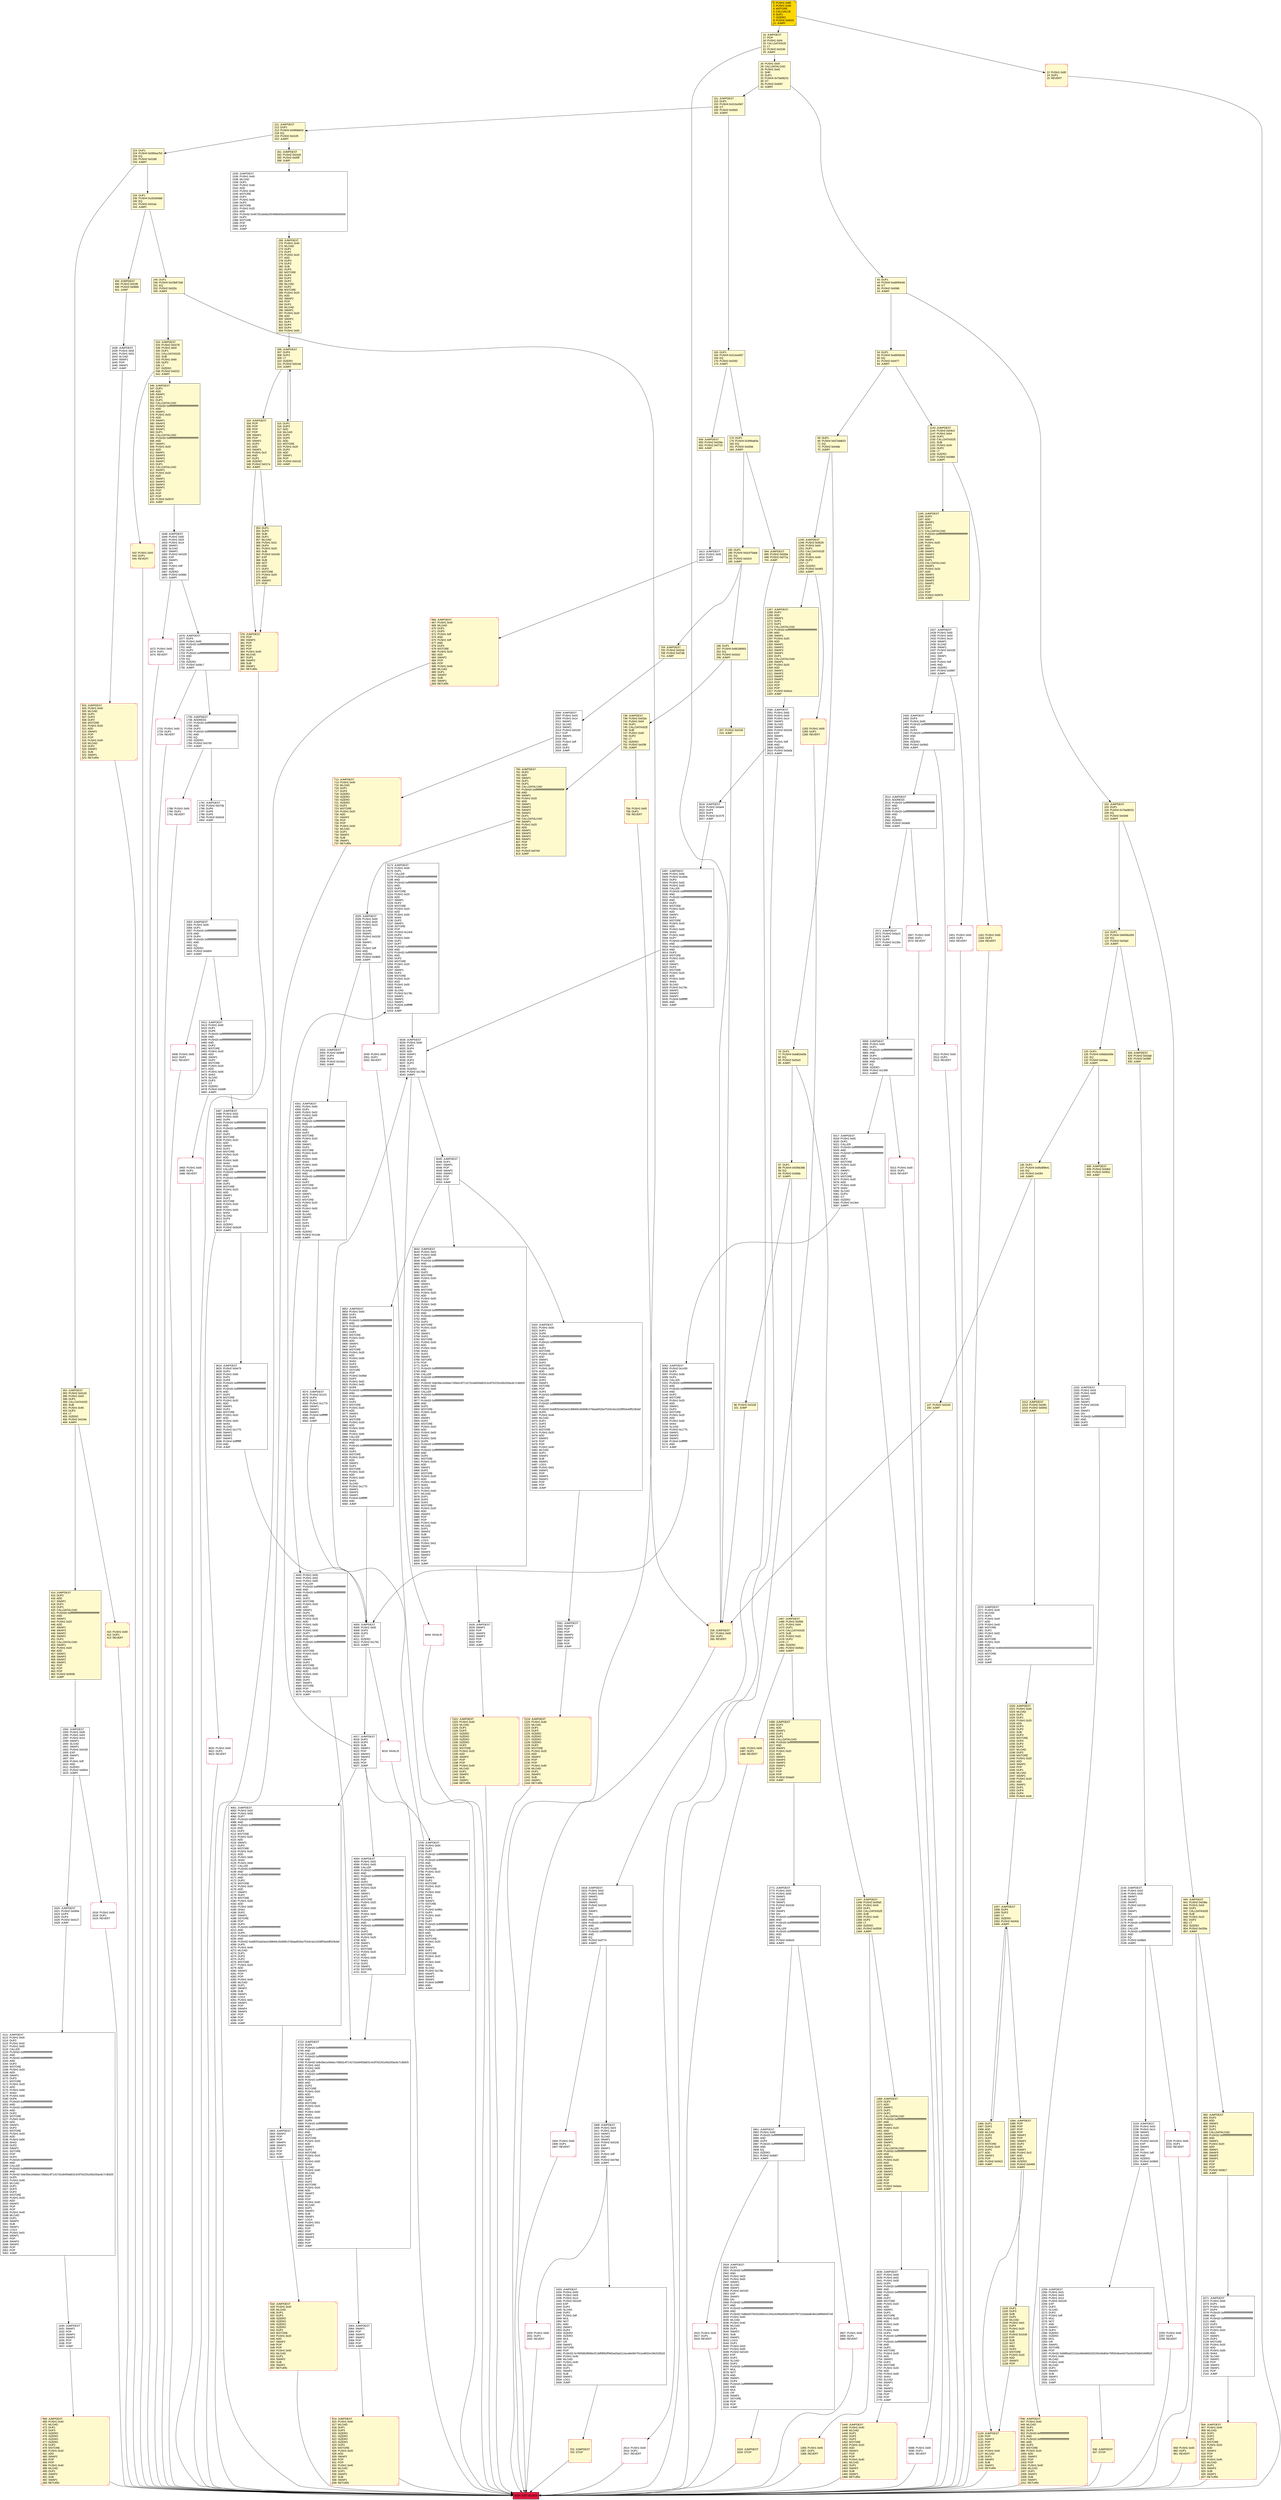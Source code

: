 digraph G {
bgcolor=transparent rankdir=UD;
node [shape=box style=filled color=black fillcolor=white fontname=arial fontcolor=black];
5173 [label="5173: JUMPDEST\l5174: PUSH1 0x00\l5176: DUP1\l5177: CALLER\l5178: PUSH20 0xffffffffffffffffffffffffffffffffffffffff\l5199: AND\l5200: PUSH20 0xffffffffffffffffffffffffffffffffffffffff\l5221: AND\l5222: DUP2\l5223: MSTORE\l5224: PUSH1 0x20\l5226: ADD\l5227: SWAP1\l5228: DUP2\l5229: MSTORE\l5230: PUSH1 0x20\l5232: ADD\l5233: PUSH1 0x00\l5235: SHA3\l5236: DUP2\l5237: SWAP1\l5238: SSTORE\l5239: POP\l5240: PUSH2 0x14c8\l5243: DUP3\l5244: PUSH1 0x00\l5246: DUP1\l5247: DUP7\l5248: PUSH20 0xffffffffffffffffffffffffffffffffffffffff\l5269: AND\l5270: PUSH20 0xffffffffffffffffffffffffffffffffffffffff\l5291: AND\l5292: DUP2\l5293: MSTORE\l5294: PUSH1 0x20\l5296: ADD\l5297: SWAP1\l5298: DUP2\l5299: MSTORE\l5300: PUSH1 0x20\l5302: ADD\l5303: PUSH1 0x00\l5305: SHA3\l5306: SLOAD\l5307: PUSH2 0x178c\l5310: SWAP1\l5311: SWAP2\l5312: SWAP1\l5313: PUSH4 0xffffffff\l5318: AND\l5319: JUMP\l" ];
256 [label="256: JUMPDEST\l257: PUSH1 0x00\l259: DUP1\l260: REVERT\l" fillcolor=lemonchiffon shape=Msquare color=crimson ];
1165 [label="1165: JUMPDEST\l1166: DUP2\l1167: ADD\l1168: SWAP1\l1169: DUP1\l1170: DUP1\l1171: CALLDATALOAD\l1172: PUSH20 0xffffffffffffffffffffffffffffffffffffffff\l1193: AND\l1194: SWAP1\l1195: PUSH1 0x20\l1197: ADD\l1198: SWAP1\l1199: SWAP3\l1200: SWAP2\l1201: SWAP1\l1202: DUP1\l1203: CALLDATALOAD\l1204: SWAP1\l1205: PUSH1 0x20\l1207: ADD\l1208: SWAP1\l1209: SWAP3\l1210: SWAP2\l1211: SWAP1\l1212: POP\l1213: POP\l1214: POP\l1215: PUSH2 0x097b\l1218: JUMP\l" fillcolor=lemonchiffon ];
2143 [label="2143: JUMPDEST\l2144: PUSH1 0x03\l2146: PUSH1 0x00\l2148: SWAP1\l2149: SLOAD\l2150: SWAP1\l2151: PUSH2 0x0100\l2154: EXP\l2155: SWAP1\l2156: DIV\l2157: PUSH20 0xffffffffffffffffffffffffffffffffffffffff\l2178: AND\l2179: PUSH20 0xffffffffffffffffffffffffffffffffffffffff\l2200: AND\l2201: CALLER\l2202: PUSH20 0xffffffffffffffffffffffffffffffffffffffff\l2223: AND\l2224: EQ\l2225: PUSH2 0x08b9\l2228: JUMPI\l" ];
694 [label="694: JUMPDEST\l695: PUSH2 0x02be\l698: PUSH2 0x071a\l701: JUMP\l" fillcolor=lemonchiffon ];
4574 [label="4574: JUMPDEST\l4575: PUSH2 0x11f1\l4578: DUP4\l4579: DUP3\l4580: PUSH2 0x1775\l4583: SWAP1\l4584: SWAP2\l4585: SWAP1\l4586: PUSH4 0xffffffff\l4591: AND\l4592: JUMP\l" ];
207 [label="207: PUSH2 0x0100\l210: JUMP\l" fillcolor=lemonchiffon ];
1908 [label="1908: JUMPDEST\l1909: PUSH1 0x03\l1911: PUSH1 0x14\l1913: SWAP1\l1914: SLOAD\l1915: SWAP1\l1916: PUSH2 0x0100\l1919: EXP\l1920: SWAP1\l1921: DIV\l1922: PUSH1 0xff\l1924: AND\l1925: PUSH2 0x078d\l1928: JUMPI\l" ];
814 [label="814: JUMPDEST\l815: PUSH1 0x40\l817: MLOAD\l818: DUP1\l819: DUP3\l820: ISZERO\l821: ISZERO\l822: ISZERO\l823: ISZERO\l824: DUP2\l825: MSTORE\l826: PUSH1 0x20\l828: ADD\l829: SWAP2\l830: POP\l831: POP\l832: PUSH1 0x40\l834: MLOAD\l835: DUP1\l836: SWAP2\l837: SUB\l838: SWAP1\l839: RETURN\l" fillcolor=lemonchiffon shape=Msquare color=crimson ];
2427 [label="2427: JUMPDEST\l2428: PUSH1 0x00\l2430: PUSH1 0x03\l2432: PUSH1 0x14\l2434: SWAP1\l2435: SLOAD\l2436: SWAP1\l2437: PUSH2 0x0100\l2440: EXP\l2441: SWAP1\l2442: DIV\l2443: PUSH1 0xff\l2445: AND\l2446: ISZERO\l2447: PUSH2 0x0997\l2450: JUMPI\l" ];
2229 [label="2229: PUSH1 0x00\l2231: DUP1\l2232: REVERT\l" shape=Msquare color=crimson ];
1321 [label="1321: JUMPDEST\l1322: PUSH1 0x40\l1324: MLOAD\l1325: DUP1\l1326: DUP3\l1327: ISZERO\l1328: ISZERO\l1329: ISZERO\l1330: ISZERO\l1331: DUP2\l1332: MSTORE\l1333: PUSH1 0x20\l1335: ADD\l1336: SWAP2\l1337: POP\l1338: POP\l1339: PUSH1 0x40\l1341: MLOAD\l1342: DUP1\l1343: SWAP2\l1344: SUB\l1345: SWAP1\l1346: RETURN\l" fillcolor=lemonchiffon shape=Msquare color=crimson ];
1445 [label="1445: JUMPDEST\l1446: PUSH1 0x40\l1448: MLOAD\l1449: DUP1\l1450: DUP3\l1451: DUP2\l1452: MSTORE\l1453: PUSH1 0x20\l1455: ADD\l1456: SWAP2\l1457: POP\l1458: POP\l1459: PUSH1 0x40\l1461: MLOAD\l1462: DUP1\l1463: SWAP2\l1464: SUB\l1465: SWAP1\l1466: RETURN\l" fillcolor=lemonchiffon shape=Msquare color=crimson ];
5320 [label="5320: JUMPDEST\l5321: PUSH1 0x00\l5323: DUP1\l5324: DUP6\l5325: PUSH20 0xffffffffffffffffffffffffffffffffffffffff\l5346: AND\l5347: PUSH20 0xffffffffffffffffffffffffffffffffffffffff\l5368: AND\l5369: DUP2\l5370: MSTORE\l5371: PUSH1 0x20\l5373: ADD\l5374: SWAP1\l5375: DUP2\l5376: MSTORE\l5377: PUSH1 0x20\l5379: ADD\l5380: PUSH1 0x00\l5382: SHA3\l5383: DUP2\l5384: SWAP1\l5385: SSTORE\l5386: POP\l5387: DUP3\l5388: PUSH20 0xffffffffffffffffffffffffffffffffffffffff\l5409: AND\l5410: CALLER\l5411: PUSH20 0xffffffffffffffffffffffffffffffffffffffff\l5432: AND\l5433: PUSH32 0xddf252ad1be2c89b69c2b068fc378daa952ba7f163c4a11628f55a4df523b3ef\l5466: DUP5\l5467: PUSH1 0x40\l5469: MLOAD\l5470: DUP1\l5471: DUP3\l5472: DUP2\l5473: MSTORE\l5474: PUSH1 0x20\l5476: ADD\l5477: SWAP2\l5478: POP\l5479: POP\l5480: PUSH1 0x40\l5482: MLOAD\l5483: DUP1\l5484: SWAP2\l5485: SUB\l5486: SWAP1\l5487: LOG3\l5488: PUSH1 0x01\l5490: SWAP1\l5491: POP\l5492: SWAP3\l5493: SWAP2\l5494: POP\l5495: POP\l5496: JUMP\l" ];
0 [label="0: PUSH1 0x80\l2: PUSH1 0x40\l4: MSTORE\l5: CALLVALUE\l6: DUP1\l7: ISZERO\l8: PUSH2 0x0010\l11: JUMPI\l" fillcolor=lemonchiffon shape=Msquare fillcolor=gold ];
5017 [label="5017: JUMPDEST\l5018: PUSH1 0x00\l5020: DUP1\l5021: CALLER\l5022: PUSH20 0xffffffffffffffffffffffffffffffffffffffff\l5043: AND\l5044: PUSH20 0xffffffffffffffffffffffffffffffffffffffff\l5065: AND\l5066: DUP2\l5067: MSTORE\l5068: PUSH1 0x20\l5070: ADD\l5071: SWAP1\l5072: DUP2\l5073: MSTORE\l5074: PUSH1 0x20\l5076: ADD\l5077: PUSH1 0x00\l5079: SHA3\l5080: SLOAD\l5081: DUP3\l5082: GT\l5083: ISZERO\l5084: PUSH2 0x13e4\l5087: JUMPI\l" ];
1489 [label="1489: JUMPDEST\l1490: DUP2\l1491: ADD\l1492: SWAP1\l1493: DUP1\l1494: DUP1\l1495: CALLDATALOAD\l1496: PUSH20 0xffffffffffffffffffffffffffffffffffffffff\l1517: AND\l1518: SWAP1\l1519: PUSH1 0x20\l1521: ADD\l1522: SWAP1\l1523: SWAP3\l1524: SWAP2\l1525: SWAP1\l1526: POP\l1527: POP\l1528: POP\l1529: PUSH2 0x0ad3\l1532: JUMP\l" fillcolor=lemonchiffon ];
6044 [label="6044: INVALID\l" shape=Msquare color=crimson ];
1161 [label="1161: PUSH1 0x00\l1163: DUP1\l1164: REVERT\l" fillcolor=lemonchiffon shape=Msquare color=crimson ];
1929 [label="1929: PUSH1 0x00\l1931: DUP1\l1932: REVERT\l" shape=Msquare color=crimson ];
1672 [label="1672: PUSH1 0x00\l1674: DUP1\l1675: REVERT\l" shape=Msquare color=crimson ];
702 [label="702: JUMPDEST\l703: STOP\l" fillcolor=lemonchiffon shape=Msquare color=crimson ];
4061 [label="4061: JUMPDEST\l4062: PUSH1 0x02\l4064: PUSH1 0x00\l4066: DUP7\l4067: PUSH20 0xffffffffffffffffffffffffffffffffffffffff\l4088: AND\l4089: PUSH20 0xffffffffffffffffffffffffffffffffffffffff\l4110: AND\l4111: DUP2\l4112: MSTORE\l4113: PUSH1 0x20\l4115: ADD\l4116: SWAP1\l4117: DUP2\l4118: MSTORE\l4119: PUSH1 0x20\l4121: ADD\l4122: PUSH1 0x00\l4124: SHA3\l4125: PUSH1 0x00\l4127: CALLER\l4128: PUSH20 0xffffffffffffffffffffffffffffffffffffffff\l4149: AND\l4150: PUSH20 0xffffffffffffffffffffffffffffffffffffffff\l4171: AND\l4172: DUP2\l4173: MSTORE\l4174: PUSH1 0x20\l4176: ADD\l4177: SWAP1\l4178: DUP2\l4179: MSTORE\l4180: PUSH1 0x20\l4182: ADD\l4183: PUSH1 0x00\l4185: SHA3\l4186: DUP2\l4187: SWAP1\l4188: SSTORE\l4189: POP\l4190: DUP3\l4191: PUSH20 0xffffffffffffffffffffffffffffffffffffffff\l4212: AND\l4213: DUP5\l4214: PUSH20 0xffffffffffffffffffffffffffffffffffffffff\l4235: AND\l4236: PUSH32 0xddf252ad1be2c89b69c2b068fc378daa952ba7f163c4a11628f55a4df523b3ef\l4269: DUP5\l4270: PUSH1 0x40\l4272: MLOAD\l4273: DUP1\l4274: DUP3\l4275: DUP2\l4276: MSTORE\l4277: PUSH1 0x20\l4279: ADD\l4280: SWAP2\l4281: POP\l4282: POP\l4283: PUSH1 0x40\l4285: MLOAD\l4286: DUP1\l4287: SWAP2\l4288: SUB\l4289: SWAP1\l4290: LOG3\l4291: PUSH1 0x01\l4293: SWAP1\l4294: POP\l4295: SWAP4\l4296: SWAP3\l4297: POP\l4298: POP\l4299: POP\l4300: JUMP\l" ];
3487 [label="3487: JUMPDEST\l3488: PUSH1 0x02\l3490: PUSH1 0x00\l3492: DUP6\l3493: PUSH20 0xffffffffffffffffffffffffffffffffffffffff\l3514: AND\l3515: PUSH20 0xffffffffffffffffffffffffffffffffffffffff\l3536: AND\l3537: DUP2\l3538: MSTORE\l3539: PUSH1 0x20\l3541: ADD\l3542: SWAP1\l3543: DUP2\l3544: MSTORE\l3545: PUSH1 0x20\l3547: ADD\l3548: PUSH1 0x00\l3550: SHA3\l3551: PUSH1 0x00\l3553: CALLER\l3554: PUSH20 0xffffffffffffffffffffffffffffffffffffffff\l3575: AND\l3576: PUSH20 0xffffffffffffffffffffffffffffffffffffffff\l3597: AND\l3598: DUP2\l3599: MSTORE\l3600: PUSH1 0x20\l3602: ADD\l3603: SWAP1\l3604: DUP2\l3605: MSTORE\l3606: PUSH1 0x20\l3608: ADD\l3609: PUSH1 0x00\l3611: SHA3\l3612: SLOAD\l3613: DUP3\l3614: GT\l3615: ISZERO\l3616: PUSH2 0x0e28\l3619: JUMPI\l" ];
666 [label="666: JUMPDEST\l667: PUSH1 0x40\l669: MLOAD\l670: DUP1\l671: DUP3\l672: PUSH1 0xff\l674: AND\l675: PUSH1 0xff\l677: AND\l678: DUP2\l679: MSTORE\l680: PUSH1 0x20\l682: ADD\l683: SWAP2\l684: POP\l685: POP\l686: PUSH1 0x40\l688: MLOAD\l689: DUP1\l690: SWAP2\l691: SUB\l692: SWAP1\l693: RETURN\l" fillcolor=lemonchiffon shape=Msquare color=crimson ];
306 [label="306: JUMPDEST\l307: DUP4\l308: DUP2\l309: LT\l310: ISZERO\l311: PUSH2 0x014d\l314: JUMPI\l" fillcolor=lemonchiffon ];
760 [label="760: JUMPDEST\l761: DUP2\l762: ADD\l763: SWAP1\l764: DUP1\l765: DUP1\l766: CALLDATALOAD\l767: PUSH20 0xffffffffffffffffffffffffffffffffffffffff\l788: AND\l789: SWAP1\l790: PUSH1 0x20\l792: ADD\l793: SWAP1\l794: SWAP3\l795: SWAP2\l796: SWAP1\l797: DUP1\l798: CALLDATALOAD\l799: SWAP1\l800: PUSH1 0x20\l802: ADD\l803: SWAP1\l804: SWAP3\l805: SWAP2\l806: SWAP1\l807: POP\l808: POP\l809: POP\l810: PUSH2 0x07e9\l813: JUMP\l" fillcolor=lemonchiffon ];
2451 [label="2451: PUSH1 0x00\l2453: DUP1\l2454: REVERT\l" shape=Msquare color=crimson ];
5013 [label="5013: PUSH1 0x00\l5015: DUP1\l5016: REVERT\l" shape=Msquare color=crimson ];
4593 [label="4593: JUMPDEST\l4594: PUSH1 0x02\l4596: PUSH1 0x00\l4598: CALLER\l4599: PUSH20 0xffffffffffffffffffffffffffffffffffffffff\l4620: AND\l4621: PUSH20 0xffffffffffffffffffffffffffffffffffffffff\l4642: AND\l4643: DUP2\l4644: MSTORE\l4645: PUSH1 0x20\l4647: ADD\l4648: SWAP1\l4649: DUP2\l4650: MSTORE\l4651: PUSH1 0x20\l4653: ADD\l4654: PUSH1 0x00\l4656: SHA3\l4657: PUSH1 0x00\l4659: DUP7\l4660: PUSH20 0xffffffffffffffffffffffffffffffffffffffff\l4681: AND\l4682: PUSH20 0xffffffffffffffffffffffffffffffffffffffff\l4703: AND\l4704: DUP2\l4705: MSTORE\l4706: PUSH1 0x20\l4708: ADD\l4709: SWAP1\l4710: DUP2\l4711: MSTORE\l4712: PUSH1 0x20\l4714: ADD\l4715: PUSH1 0x00\l4717: SHA3\l4718: DUP2\l4719: SWAP1\l4720: SSTORE\l4721: POP\l" ];
840 [label="840: JUMPDEST\l841: PUSH2 0x038a\l844: PUSH1 0x04\l846: DUP1\l847: CALLDATASIZE\l848: SUB\l849: PUSH1 0x20\l851: DUP2\l852: LT\l853: ISZERO\l854: PUSH2 0x035e\l857: JUMPI\l" fillcolor=lemonchiffon ];
906 [label="906: JUMPDEST\l907: PUSH1 0x40\l909: MLOAD\l910: DUP1\l911: DUP3\l912: DUP2\l913: MSTORE\l914: PUSH1 0x20\l916: ADD\l917: SWAP2\l918: POP\l919: POP\l920: PUSH1 0x40\l922: MLOAD\l923: DUP1\l924: SWAP2\l925: SUB\l926: SWAP1\l927: RETURN\l" fillcolor=lemonchiffon shape=Msquare color=crimson ];
3483 [label="3483: PUSH1 0x00\l3485: DUP1\l3486: REVERT\l" shape=Msquare color=crimson ];
410 [label="410: PUSH1 0x00\l412: DUP1\l413: REVERT\l" fillcolor=lemonchiffon shape=Msquare color=crimson ];
125 [label="125: DUP1\l126: PUSH4 0x8da5cb5b\l131: EQ\l132: PUSH2 0x03aa\l135: JUMPI\l" fillcolor=lemonchiffon ];
936 [label="936: JUMPDEST\l937: STOP\l" fillcolor=lemonchiffon shape=Msquare color=crimson ];
6016 [label="6016: INVALID\l" shape=Msquare color=crimson ];
114 [label="114: DUP1\l115: PUSH4 0x8456cb59\l120: EQ\l121: PUSH2 0x03a0\l124: JUMPI\l" fillcolor=lemonchiffon ];
5088 [label="5088: PUSH1 0x00\l5090: DUP1\l5091: REVERT\l" shape=Msquare color=crimson ];
136 [label="136: DUP1\l137: PUSH4 0x95d89b41\l142: EQ\l143: PUSH2 0x03f4\l146: JUMPI\l" fillcolor=lemonchiffon ];
1012 [label="1012: JUMPDEST\l1013: PUSH2 0x03fc\l1016: PUSH2 0x0942\l1019: JUMP\l" fillcolor=lemonchiffon ];
245 [label="245: DUP1\l246: PUSH4 0x23b872dd\l251: EQ\l252: PUSH2 0x020c\l255: JUMPI\l" fillcolor=lemonchiffon ];
632 [label="632: JUMPDEST\l633: PUSH1 0x40\l635: MLOAD\l636: DUP1\l637: DUP3\l638: ISZERO\l639: ISZERO\l640: ISZERO\l641: ISZERO\l642: DUP2\l643: MSTORE\l644: PUSH1 0x20\l646: ADD\l647: SWAP2\l648: POP\l649: POP\l650: PUSH1 0x40\l652: MLOAD\l653: DUP1\l654: SWAP2\l655: SUB\l656: SWAP1\l657: RETURN\l" fillcolor=lemonchiffon shape=Msquare color=crimson ];
502 [label="502: JUMPDEST\l503: PUSH1 0x40\l505: MLOAD\l506: DUP1\l507: DUP3\l508: DUP2\l509: MSTORE\l510: PUSH1 0x20\l512: ADD\l513: SWAP2\l514: POP\l515: POP\l516: PUSH1 0x40\l518: MLOAD\l519: DUP1\l520: SWAP2\l521: SUB\l522: SWAP1\l523: RETURN\l" fillcolor=lemonchiffon shape=Msquare color=crimson ];
2581 [label="2581: JUMPDEST\l2582: SWAP2\l2583: POP\l2584: POP\l2585: SWAP3\l2586: SWAP2\l2587: POP\l2588: POP\l2589: JUMP\l" ];
2025 [label="2025: JUMPDEST\l2026: PUSH1 0x00\l2028: PUSH1 0x03\l2030: PUSH1 0x14\l2032: SWAP1\l2033: SLOAD\l2034: SWAP1\l2035: PUSH2 0x0100\l2038: EXP\l2039: SWAP1\l2040: DIV\l2041: PUSH1 0xff\l2043: AND\l2044: ISZERO\l2045: PUSH2 0x0805\l2048: JUMPI\l" ];
147 [label="147: PUSH2 0x0100\l150: JUMP\l" fillcolor=lemonchiffon ];
862 [label="862: JUMPDEST\l863: DUP2\l864: ADD\l865: SWAP1\l866: DUP1\l867: DUP1\l868: CALLDATALOAD\l869: PUSH20 0xffffffffffffffffffffffffffffffffffffffff\l890: AND\l891: SWAP1\l892: PUSH1 0x20\l894: ADD\l895: SWAP1\l896: SWAP3\l897: SWAP2\l898: SWAP1\l899: POP\l900: POP\l901: POP\l902: PUSH2 0x0817\l905: JUMP\l" fillcolor=lemonchiffon ];
1020 [label="1020: JUMPDEST\l1021: PUSH1 0x40\l1023: MLOAD\l1024: DUP1\l1025: DUP1\l1026: PUSH1 0x20\l1028: ADD\l1029: DUP3\l1030: DUP2\l1031: SUB\l1032: DUP3\l1033: MSTORE\l1034: DUP4\l1035: DUP2\l1036: DUP2\l1037: MLOAD\l1038: DUP2\l1039: MSTORE\l1040: PUSH1 0x20\l1042: ADD\l1043: SWAP2\l1044: POP\l1045: DUP1\l1046: MLOAD\l1047: SWAP1\l1048: PUSH1 0x20\l1050: ADD\l1051: SWAP1\l1052: DUP1\l1053: DUP4\l1054: DUP4\l1055: PUSH1 0x00\l" fillcolor=lemonchiffon ];
1263 [label="1263: PUSH1 0x00\l1265: DUP1\l1266: REVERT\l" fillcolor=lemonchiffon shape=Msquare color=crimson ];
2590 [label="2590: JUMPDEST\l2591: PUSH1 0x00\l2593: PUSH1 0x03\l2595: PUSH1 0x14\l2597: SWAP1\l2598: SLOAD\l2599: SWAP1\l2600: PUSH2 0x0100\l2603: EXP\l2604: SWAP1\l2605: DIV\l2606: PUSH1 0xff\l2608: AND\l2609: ISZERO\l2610: PUSH2 0x0a3a\l2613: JUMPI\l" ];
3353 [label="3353: JUMPDEST\l3354: PUSH1 0x00\l3356: DUP1\l3357: PUSH20 0xffffffffffffffffffffffffffffffffffffffff\l3378: AND\l3379: DUP4\l3380: PUSH20 0xffffffffffffffffffffffffffffffffffffffff\l3401: AND\l3402: EQ\l3403: ISZERO\l3404: PUSH2 0x0d54\l3407: JUMPI\l" ];
756 [label="756: PUSH1 0x00\l758: DUP1\l759: REVERT\l" fillcolor=lemonchiffon shape=Msquare color=crimson ];
2618 [label="2618: JUMPDEST\l2619: PUSH2 0x0a44\l2622: DUP4\l2623: DUP4\l2624: PUSH2 0x1579\l2627: JUMP\l" ];
5092 [label="5092: JUMPDEST\l5093: PUSH2 0x1435\l5096: DUP3\l5097: PUSH1 0x00\l5099: DUP1\l5100: CALLER\l5101: PUSH20 0xffffffffffffffffffffffffffffffffffffffff\l5122: AND\l5123: PUSH20 0xffffffffffffffffffffffffffffffffffffffff\l5144: AND\l5145: DUP2\l5146: MSTORE\l5147: PUSH1 0x20\l5149: ADD\l5150: SWAP1\l5151: DUP2\l5152: MSTORE\l5153: PUSH1 0x20\l5155: ADD\l5156: PUSH1 0x00\l5158: SHA3\l5159: SLOAD\l5160: PUSH2 0x1775\l5163: SWAP1\l5164: SWAP2\l5165: SWAP1\l5166: PUSH4 0xffffffff\l5171: AND\l5172: JUMP\l" ];
1104 [label="1104: DUP1\l1105: DUP3\l1106: SUB\l1107: DUP1\l1108: MLOAD\l1109: PUSH1 0x01\l1111: DUP4\l1112: PUSH1 0x20\l1114: SUB\l1115: PUSH2 0x0100\l1118: EXP\l1119: SUB\l1120: NOT\l1121: AND\l1122: DUP2\l1123: MSTORE\l1124: PUSH1 0x20\l1126: ADD\l1127: SWAP2\l1128: POP\l" fillcolor=lemonchiffon ];
1788 [label="1788: PUSH1 0x00\l1790: DUP1\l1791: REVERT\l" shape=Msquare color=crimson ];
1731 [label="1731: PUSH1 0x00\l1733: DUP1\l1734: REVERT\l" shape=Msquare color=crimson ];
2233 [label="2233: JUMPDEST\l2234: PUSH1 0x03\l2236: PUSH1 0x14\l2238: SWAP1\l2239: SLOAD\l2240: SWAP1\l2241: PUSH2 0x0100\l2244: EXP\l2245: SWAP1\l2246: DIV\l2247: PUSH1 0xff\l2249: AND\l2250: ISZERO\l2251: PUSH2 0x08d3\l2254: JUMPI\l" ];
414 [label="414: JUMPDEST\l415: DUP2\l416: ADD\l417: SWAP1\l418: DUP1\l419: DUP1\l420: CALLDATALOAD\l421: PUSH20 0xffffffffffffffffffffffffffffffffffffffff\l442: AND\l443: SWAP1\l444: PUSH1 0x20\l446: ADD\l447: SWAP1\l448: SWAP3\l449: SWAP2\l450: SWAP1\l451: DUP1\l452: CALLDATALOAD\l453: SWAP1\l454: PUSH1 0x20\l456: ADD\l457: SWAP1\l458: SWAP3\l459: SWAP2\l460: SWAP1\l461: POP\l462: POP\l463: POP\l464: PUSH2 0x0638\l467: JUMP\l" fillcolor=lemonchiffon ];
1533 [label="1533: JUMPDEST\l1534: STOP\l" fillcolor=lemonchiffon shape=Msquare color=crimson ];
353 [label="353: DUP1\l354: DUP3\l355: SUB\l356: DUP1\l357: MLOAD\l358: PUSH1 0x01\l360: DUP4\l361: PUSH1 0x20\l363: SUB\l364: PUSH2 0x0100\l367: EXP\l368: SUB\l369: NOT\l370: AND\l371: DUP2\l372: MSTORE\l373: PUSH1 0x20\l375: ADD\l376: SWAP2\l377: POP\l" fillcolor=lemonchiffon ];
1485 [label="1485: PUSH1 0x00\l1487: DUP1\l1488: REVERT\l" fillcolor=lemonchiffon shape=Msquare color=crimson ];
1143 [label="1143: JUMPDEST\l1144: PUSH2 0x04c3\l1147: PUSH1 0x04\l1149: DUP1\l1150: CALLDATASIZE\l1151: SUB\l1152: PUSH1 0x40\l1154: DUP2\l1155: LT\l1156: ISZERO\l1157: PUSH2 0x048d\l1160: JUMPI\l" fillcolor=lemonchiffon ];
2255 [label="2255: PUSH1 0x00\l2257: DUP1\l2258: REVERT\l" shape=Msquare color=crimson ];
2510 [label="2510: PUSH1 0x00\l2512: DUP1\l2513: REVERT\l" shape=Msquare color=crimson ];
3705 [label="3705: JUMPDEST\l3706: PUSH1 0x00\l3708: DUP1\l3709: DUP7\l3710: PUSH20 0xffffffffffffffffffffffffffffffffffffffff\l3731: AND\l3732: PUSH20 0xffffffffffffffffffffffffffffffffffffffff\l3753: AND\l3754: DUP2\l3755: MSTORE\l3756: PUSH1 0x20\l3758: ADD\l3759: SWAP1\l3760: DUP2\l3761: MSTORE\l3762: PUSH1 0x20\l3764: ADD\l3765: PUSH1 0x00\l3767: SHA3\l3768: DUP2\l3769: SWAP1\l3770: SSTORE\l3771: POP\l3772: PUSH2 0x0f0c\l3775: DUP3\l3776: PUSH1 0x00\l3778: DUP1\l3779: DUP7\l3780: PUSH20 0xffffffffffffffffffffffffffffffffffffffff\l3801: AND\l3802: PUSH20 0xffffffffffffffffffffffffffffffffffffffff\l3823: AND\l3824: DUP2\l3825: MSTORE\l3826: PUSH1 0x20\l3828: ADD\l3829: SWAP1\l3830: DUP2\l3831: MSTORE\l3832: PUSH1 0x20\l3834: ADD\l3835: PUSH1 0x00\l3837: SHA3\l3838: SLOAD\l3839: PUSH2 0x178c\l3842: SWAP1\l3843: SWAP2\l3844: SWAP1\l3845: PUSH4 0xffffffff\l3850: AND\l3851: JUMP\l" ];
1735 [label="1735: JUMPDEST\l1736: ADDRESS\l1737: PUSH20 0xffffffffffffffffffffffffffffffffffffffff\l1758: AND\l1759: DUP2\l1760: PUSH20 0xffffffffffffffffffffffffffffffffffffffff\l1781: AND\l1782: EQ\l1783: ISZERO\l1784: PUSH2 0x0700\l1787: JUMPI\l" ];
1084 [label="1084: JUMPDEST\l1085: POP\l1086: POP\l1087: POP\l1088: POP\l1089: SWAP1\l1090: POP\l1091: SWAP1\l1092: DUP2\l1093: ADD\l1094: SWAP1\l1095: PUSH1 0x1f\l1097: AND\l1098: DUP1\l1099: ISZERO\l1100: PUSH2 0x0469\l1103: JUMPI\l" fillcolor=lemonchiffon ];
1267 [label="1267: JUMPDEST\l1268: DUP2\l1269: ADD\l1270: SWAP1\l1271: DUP1\l1272: DUP1\l1273: CALLDATALOAD\l1274: PUSH20 0xffffffffffffffffffffffffffffffffffffffff\l1295: AND\l1296: SWAP1\l1297: PUSH1 0x20\l1299: ADD\l1300: SWAP1\l1301: SWAP3\l1302: SWAP2\l1303: SWAP1\l1304: DUP1\l1305: CALLDATALOAD\l1306: SWAP1\l1307: PUSH1 0x20\l1309: ADD\l1310: SWAP1\l1311: SWAP3\l1312: SWAP2\l1313: SWAP1\l1314: POP\l1315: POP\l1316: POP\l1317: PUSH2 0x0a1e\l1320: JUMP\l" fillcolor=lemonchiffon ];
16 [label="16: JUMPDEST\l17: POP\l18: PUSH1 0x04\l20: CALLDATASIZE\l21: LT\l22: PUSH2 0x0100\l25: JUMPI\l" fillcolor=lemonchiffon ];
211 [label="211: JUMPDEST\l212: DUP1\l213: PUSH4 0x06fdde03\l218: EQ\l219: PUSH2 0x0105\l222: JUMPI\l" fillcolor=lemonchiffon ];
2071 [label="2071: JUMPDEST\l2072: PUSH1 0x00\l2074: DUP1\l2075: PUSH1 0x00\l2077: DUP4\l2078: PUSH20 0xffffffffffffffffffffffffffffffffffffffff\l2099: AND\l2100: PUSH20 0xffffffffffffffffffffffffffffffffffffffff\l2121: AND\l2122: DUP2\l2123: MSTORE\l2124: PUSH1 0x20\l2126: ADD\l2127: SWAP1\l2128: DUP2\l2129: MSTORE\l2130: PUSH1 0x20\l2132: ADD\l2133: PUSH1 0x00\l2135: SHA3\l2136: SLOAD\l2137: SWAP1\l2138: POP\l2139: SWAP2\l2140: SWAP1\l2141: POP\l2142: JUMP\l" ];
3620 [label="3620: PUSH1 0x00\l3622: DUP1\l3623: REVERT\l" shape=Msquare color=crimson ];
1066 [label="1066: DUP1\l1067: DUP3\l1068: ADD\l1069: MLOAD\l1070: DUP2\l1071: DUP5\l1072: ADD\l1073: MSTORE\l1074: PUSH1 0x20\l1076: DUP2\l1077: ADD\l1078: SWAP1\l1079: POP\l1080: PUSH2 0x0421\l1083: JUMP\l" fillcolor=lemonchiffon ];
2857 [label="2857: PUSH1 0x00\l2859: DUP1\l2860: REVERT\l" shape=Msquare color=crimson ];
1245 [label="1245: JUMPDEST\l1246: PUSH2 0x0529\l1249: PUSH1 0x04\l1251: DUP1\l1252: CALLDATASIZE\l1253: SUB\l1254: PUSH1 0x40\l1256: DUP2\l1257: LT\l1258: ISZERO\l1259: PUSH2 0x04f3\l1262: JUMPI\l" fillcolor=lemonchiffon ];
1803 [label="1803: JUMPDEST\l1804: SWAP2\l1805: POP\l1806: POP\l1807: SWAP4\l1808: SWAP3\l1809: POP\l1810: POP\l1811: POP\l1812: JUMP\l" ];
76 [label="76: DUP1\l77: PUSH4 0xdd62ed3e\l82: EQ\l83: PUSH2 0x0543\l86: JUMPI\l" fillcolor=lemonchiffon ];
1369 [label="1369: JUMPDEST\l1370: DUP2\l1371: ADD\l1372: SWAP1\l1373: DUP1\l1374: DUP1\l1375: CALLDATALOAD\l1376: PUSH20 0xffffffffffffffffffffffffffffffffffffffff\l1397: AND\l1398: SWAP1\l1399: PUSH1 0x20\l1401: ADD\l1402: SWAP1\l1403: SWAP3\l1404: SWAP2\l1405: SWAP1\l1406: DUP1\l1407: CALLDATALOAD\l1408: PUSH20 0xffffffffffffffffffffffffffffffffffffffff\l1429: AND\l1430: SWAP1\l1431: PUSH1 0x20\l1433: ADD\l1434: SWAP1\l1435: SWAP3\l1436: SWAP2\l1437: SWAP1\l1438: POP\l1439: POP\l1440: POP\l1441: PUSH2 0x0a4c\l1444: JUMP\l" fillcolor=lemonchiffon ];
2614 [label="2614: PUSH1 0x00\l2616: DUP1\l2617: REVERT\l" shape=Msquare color=crimson ];
1620 [label="1620: JUMPDEST\l1621: PUSH2 0x065e\l1624: DUP4\l1625: DUP4\l1626: PUSH2 0x0c27\l1629: JUMP\l" ];
2919 [label="2919: JUMPDEST\l2920: DUP1\l2921: PUSH20 0xffffffffffffffffffffffffffffffffffffffff\l2942: AND\l2943: PUSH1 0x03\l2945: PUSH1 0x00\l2947: SWAP1\l2948: SLOAD\l2949: SWAP1\l2950: PUSH2 0x0100\l2953: EXP\l2954: SWAP1\l2955: DIV\l2956: PUSH20 0xffffffffffffffffffffffffffffffffffffffff\l2977: AND\l2978: PUSH20 0xffffffffffffffffffffffffffffffffffffffff\l2999: AND\l3000: PUSH32 0x8be0079c531659141344cd1fd0a4f28419497f9722a3daafe3b4186f6b6457e0\l3033: PUSH1 0x40\l3035: MLOAD\l3036: PUSH1 0x40\l3038: MLOAD\l3039: DUP1\l3040: SWAP2\l3041: SUB\l3042: SWAP1\l3043: LOG3\l3044: DUP1\l3045: PUSH1 0x03\l3047: PUSH1 0x00\l3049: PUSH2 0x0100\l3052: EXP\l3053: DUP2\l3054: SLOAD\l3055: DUP2\l3056: PUSH20 0xffffffffffffffffffffffffffffffffffffffff\l3077: MUL\l3078: NOT\l3079: AND\l3080: SWAP1\l3081: DUP4\l3082: PUSH20 0xffffffffffffffffffffffffffffffffffffffff\l3103: AND\l3104: MUL\l3105: OR\l3106: SWAP1\l3107: SSTORE\l3108: POP\l3109: POP\l3110: JUMP\l" ];
2571 [label="2571: JUMPDEST\l2572: PUSH2 0x0a15\l2575: DUP5\l2576: DUP5\l2577: PUSH2 0x135e\l2580: JUMP\l" ];
4722 [label="4722: JUMPDEST\l4723: DUP4\l4724: PUSH20 0xffffffffffffffffffffffffffffffffffffffff\l4745: AND\l4746: CALLER\l4747: PUSH20 0xffffffffffffffffffffffffffffffffffffffff\l4768: AND\l4769: PUSH32 0x8c5be1e5ebec7d5bd14f71427d1e84f3dd0314c0f7b2291e5b200ac8c7c3b925\l4802: PUSH1 0x02\l4804: PUSH1 0x00\l4806: CALLER\l4807: PUSH20 0xffffffffffffffffffffffffffffffffffffffff\l4828: AND\l4829: PUSH20 0xffffffffffffffffffffffffffffffffffffffff\l4850: AND\l4851: DUP2\l4852: MSTORE\l4853: PUSH1 0x20\l4855: ADD\l4856: SWAP1\l4857: DUP2\l4858: MSTORE\l4859: PUSH1 0x20\l4861: ADD\l4862: PUSH1 0x00\l4864: SHA3\l4865: PUSH1 0x00\l4867: DUP9\l4868: PUSH20 0xffffffffffffffffffffffffffffffffffffffff\l4889: AND\l4890: PUSH20 0xffffffffffffffffffffffffffffffffffffffff\l4911: AND\l4912: DUP2\l4913: MSTORE\l4914: PUSH1 0x20\l4916: ADD\l4917: SWAP1\l4918: DUP2\l4919: MSTORE\l4920: PUSH1 0x20\l4922: ADD\l4923: PUSH1 0x00\l4925: SHA3\l4926: SLOAD\l4927: PUSH1 0x40\l4929: MLOAD\l4930: DUP1\l4931: DUP3\l4932: DUP2\l4933: MSTORE\l4934: PUSH1 0x20\l4936: ADD\l4937: SWAP2\l4938: POP\l4939: POP\l4940: PUSH1 0x40\l4942: MLOAD\l4943: DUP1\l4944: SWAP2\l4945: SUB\l4946: SWAP1\l4947: LOG3\l4948: PUSH1 0x01\l4950: SWAP2\l4951: POP\l4952: POP\l4953: SWAP3\l4954: SWAP2\l4955: POP\l4956: POP\l4957: JUMP\l" ];
1347 [label="1347: JUMPDEST\l1348: PUSH2 0x05a5\l1351: PUSH1 0x04\l1353: DUP1\l1354: CALLDATASIZE\l1355: SUB\l1356: PUSH1 0x40\l1358: DUP2\l1359: LT\l1360: ISZERO\l1361: PUSH2 0x0559\l1364: JUMPI\l" fillcolor=lemonchiffon ];
6045 [label="6045: JUMPDEST\l6046: DUP1\l6047: SWAP1\l6048: POP\l6049: SWAP3\l6050: SWAP2\l6051: POP\l6052: POP\l6053: JUMP\l" ];
2049 [label="2049: PUSH1 0x00\l2051: DUP1\l2052: REVERT\l" shape=Msquare color=crimson ];
704 [label="704: JUMPDEST\l705: PUSH2 0x02c8\l708: PUSH2 0x07d6\l711: JUMP\l" fillcolor=lemonchiffon ];
658 [label="658: JUMPDEST\l659: PUSH2 0x029a\l662: PUSH2 0x0715\l665: JUMP\l" fillcolor=lemonchiffon ];
261 [label="261: JUMPDEST\l262: PUSH2 0x010d\l265: PUSH2 0x05ff\l268: JUMP\l" fillcolor=lemonchiffon ];
87 [label="87: DUP1\l88: PUSH4 0xf2fde38b\l93: EQ\l94: PUSH2 0x05bb\l97: JUMPI\l" fillcolor=lemonchiffon ];
938 [label="938: JUMPDEST\l939: PUSH2 0x03b2\l942: PUSH2 0x091c\l945: JUMP\l" fillcolor=lemonchiffon ];
185 [label="185: DUP1\l186: PUSH4 0x5c975abb\l191: EQ\l192: PUSH2 0x02c0\l195: JUMPI\l" fillcolor=lemonchiffon ];
6054 [label="6054: EXIT BLOCK\l" fillcolor=crimson ];
2567 [label="2567: PUSH1 0x00\l2569: DUP1\l2570: REVERT\l" shape=Msquare color=crimson ];
315 [label="315: DUP1\l316: DUP3\l317: ADD\l318: MLOAD\l319: DUP2\l320: DUP5\l321: ADD\l322: MSTORE\l323: PUSH1 0x20\l325: DUP2\l326: ADD\l327: SWAP1\l328: POP\l329: PUSH2 0x0132\l332: JUMP\l" fillcolor=lemonchiffon ];
1535 [label="1535: JUMPDEST\l1536: PUSH1 0x40\l1538: MLOAD\l1539: DUP1\l1540: PUSH1 0x40\l1542: ADD\l1543: PUSH1 0x40\l1545: MSTORE\l1546: DUP1\l1547: PUSH1 0x0b\l1549: DUP2\l1550: MSTORE\l1551: PUSH1 0x20\l1553: ADD\l1554: PUSH32 0x4672616e6b20546f6b656e000000000000000000000000000000000000000000\l1587: DUP2\l1588: MSTORE\l1589: POP\l1590: DUP2\l1591: JUMP\l" ];
12 [label="12: PUSH1 0x00\l14: DUP1\l15: REVERT\l" fillcolor=lemonchiffon shape=Msquare color=crimson ];
2332 [label="2332: JUMPDEST\l2333: PUSH1 0x03\l2335: PUSH1 0x00\l2337: SWAP1\l2338: SLOAD\l2339: SWAP1\l2340: PUSH2 0x0100\l2343: EXP\l2344: SWAP1\l2345: DIV\l2346: PUSH20 0xffffffffffffffffffffffffffffffffffffffff\l2367: AND\l2368: DUP2\l2369: JUMP\l" ];
2063 [label="2063: JUMPDEST\l2064: SWAP1\l2065: POP\l2066: SWAP3\l2067: SWAP2\l2068: POP\l2069: POP\l2070: JUMP\l" ];
6028 [label="6028: JUMPDEST\l6029: PUSH1 0x00\l6031: DUP2\l6032: DUP4\l6033: ADD\l6034: SWAP1\l6035: POP\l6036: DUP3\l6037: DUP2\l6038: LT\l6039: ISZERO\l6040: PUSH2 0x179d\l6043: JUMPI\l" ];
3852 [label="3852: JUMPDEST\l3853: PUSH1 0x00\l3855: DUP1\l3856: DUP6\l3857: PUSH20 0xffffffffffffffffffffffffffffffffffffffff\l3878: AND\l3879: PUSH20 0xffffffffffffffffffffffffffffffffffffffff\l3900: AND\l3901: DUP2\l3902: MSTORE\l3903: PUSH1 0x20\l3905: ADD\l3906: SWAP1\l3907: DUP2\l3908: MSTORE\l3909: PUSH1 0x20\l3911: ADD\l3912: PUSH1 0x00\l3914: SHA3\l3915: DUP2\l3916: SWAP1\l3917: SSTORE\l3918: POP\l3919: PUSH2 0x0fdd\l3922: DUP3\l3923: PUSH1 0x02\l3925: PUSH1 0x00\l3927: DUP8\l3928: PUSH20 0xffffffffffffffffffffffffffffffffffffffff\l3949: AND\l3950: PUSH20 0xffffffffffffffffffffffffffffffffffffffff\l3971: AND\l3972: DUP2\l3973: MSTORE\l3974: PUSH1 0x20\l3976: ADD\l3977: SWAP1\l3978: DUP2\l3979: MSTORE\l3980: PUSH1 0x20\l3982: ADD\l3983: PUSH1 0x00\l3985: SHA3\l3986: PUSH1 0x00\l3988: CALLER\l3989: PUSH20 0xffffffffffffffffffffffffffffffffffffffff\l4010: AND\l4011: PUSH20 0xffffffffffffffffffffffffffffffffffffffff\l4032: AND\l4033: DUP2\l4034: MSTORE\l4035: PUSH1 0x20\l4037: ADD\l4038: SWAP1\l4039: DUP2\l4040: MSTORE\l4041: PUSH1 0x20\l4043: ADD\l4044: PUSH1 0x00\l4046: SHA3\l4047: SLOAD\l4048: PUSH2 0x1775\l4051: SWAP1\l4052: SWAP2\l4053: SWAP1\l4054: PUSH4 0xffffffff\l4059: AND\l4060: JUMP\l" ];
65 [label="65: DUP1\l66: PUSH4 0xd73dd623\l71: EQ\l72: PUSH2 0x04dd\l75: JUMPI\l" fillcolor=lemonchiffon ];
54 [label="54: DUP1\l55: PUSH4 0xa9059cbb\l60: EQ\l61: PUSH2 0x0477\l64: JUMPI\l" fillcolor=lemonchiffon ];
738 [label="738: JUMPDEST\l739: PUSH2 0x032e\l742: PUSH1 0x04\l744: DUP1\l745: CALLDATASIZE\l746: SUB\l747: PUSH1 0x40\l749: DUP2\l750: LT\l751: ISZERO\l752: PUSH2 0x02f8\l755: JUMPI\l" fillcolor=lemonchiffon ];
6017 [label="6017: JUMPDEST\l6018: DUP2\l6019: DUP4\l6020: SUB\l6021: SWAP1\l6022: POP\l6023: SWAP3\l6024: SWAP2\l6025: POP\l6026: POP\l6027: JUMP\l" ];
524 [label="524: JUMPDEST\l525: PUSH2 0x0278\l528: PUSH1 0x04\l530: DUP1\l531: CALLDATASIZE\l532: SUB\l533: PUSH1 0x60\l535: DUP2\l536: LT\l537: ISZERO\l538: PUSH2 0x0222\l541: JUMPI\l" fillcolor=lemonchiffon ];
2771 [label="2771: JUMPDEST\l2772: PUSH1 0x03\l2774: PUSH1 0x00\l2776: SWAP1\l2777: SLOAD\l2778: SWAP1\l2779: PUSH2 0x0100\l2782: EXP\l2783: SWAP1\l2784: DIV\l2785: PUSH20 0xffffffffffffffffffffffffffffffffffffffff\l2806: AND\l2807: PUSH20 0xffffffffffffffffffffffffffffffffffffffff\l2828: AND\l2829: CALLER\l2830: PUSH20 0xffffffffffffffffffffffffffffffffffffffff\l2851: AND\l2852: EQ\l2853: PUSH2 0x0b2d\l2856: JUMPI\l" ];
392 [label="392: JUMPDEST\l393: PUSH2 0x01d4\l396: PUSH1 0x04\l398: DUP1\l399: CALLDATASIZE\l400: SUB\l401: PUSH1 0x40\l403: DUP2\l404: LT\l405: ISZERO\l406: PUSH2 0x019e\l409: JUMPI\l" fillcolor=lemonchiffon ];
4440 [label="4440: PUSH1 0x00\l4442: PUSH1 0x02\l4444: PUSH1 0x00\l4446: CALLER\l4447: PUSH20 0xffffffffffffffffffffffffffffffffffffffff\l4468: AND\l4469: PUSH20 0xffffffffffffffffffffffffffffffffffffffff\l4490: AND\l4491: DUP2\l4492: MSTORE\l4493: PUSH1 0x20\l4495: ADD\l4496: SWAP1\l4497: DUP2\l4498: MSTORE\l4499: PUSH1 0x20\l4501: ADD\l4502: PUSH1 0x00\l4504: SHA3\l4505: PUSH1 0x00\l4507: DUP7\l4508: PUSH20 0xffffffffffffffffffffffffffffffffffffffff\l4529: AND\l4530: PUSH20 0xffffffffffffffffffffffffffffffffffffffff\l4551: AND\l4552: DUP2\l4553: MSTORE\l4554: PUSH1 0x20\l4556: ADD\l4557: SWAP1\l4558: DUP2\l4559: MSTORE\l4560: PUSH1 0x20\l4562: ADD\l4563: PUSH1 0x00\l4565: SHA3\l4566: DUP2\l4567: SWAP1\l4568: SSTORE\l4569: POP\l4570: PUSH2 0x1272\l4573: JUMP\l" ];
98 [label="98: PUSH2 0x0100\l101: JUMP\l" fillcolor=lemonchiffon ];
269 [label="269: JUMPDEST\l270: PUSH1 0x40\l272: MLOAD\l273: DUP1\l274: DUP1\l275: PUSH1 0x20\l277: ADD\l278: DUP3\l279: DUP2\l280: SUB\l281: DUP3\l282: MSTORE\l283: DUP4\l284: DUP2\l285: DUP2\l286: MLOAD\l287: DUP2\l288: MSTORE\l289: PUSH1 0x20\l291: ADD\l292: SWAP2\l293: POP\l294: DUP1\l295: MLOAD\l296: SWAP1\l297: PUSH1 0x20\l299: ADD\l300: SWAP1\l301: DUP1\l302: DUP4\l303: DUP4\l304: PUSH1 0x00\l" fillcolor=lemonchiffon ];
2006 [label="2006: JUMPDEST\l2007: PUSH1 0x03\l2009: PUSH1 0x14\l2011: SWAP1\l2012: SLOAD\l2013: SWAP1\l2014: PUSH2 0x0100\l2017: EXP\l2018: SWAP1\l2019: DIV\l2020: PUSH1 0xff\l2022: AND\l2023: DUP2\l2024: JUMP\l" ];
1676 [label="1676: JUMPDEST\l1677: DUP3\l1678: PUSH1 0x00\l1680: PUSH20 0xffffffffffffffffffffffffffffffffffffffff\l1701: AND\l1702: DUP2\l1703: PUSH20 0xffffffffffffffffffffffffffffffffffffffff\l1724: AND\l1725: EQ\l1726: ISZERO\l1727: PUSH2 0x06c7\l1730: JUMPI\l" ];
542 [label="542: PUSH1 0x00\l544: DUP1\l545: REVERT\l" fillcolor=lemonchiffon shape=Msquare color=crimson ];
2861 [label="2861: JUMPDEST\l2862: PUSH1 0x00\l2864: PUSH20 0xffffffffffffffffffffffffffffffffffffffff\l2885: AND\l2886: DUP2\l2887: PUSH20 0xffffffffffffffffffffffffffffffffffffffff\l2908: AND\l2909: EQ\l2910: ISZERO\l2911: PUSH2 0x0b67\l2914: JUMPI\l" ];
2514 [label="2514: JUMPDEST\l2515: ADDRESS\l2516: PUSH20 0xffffffffffffffffffffffffffffffffffffffff\l2537: AND\l2538: DUP2\l2539: PUSH20 0xffffffffffffffffffffffffffffffffffffffff\l2560: AND\l2561: EQ\l2562: ISZERO\l2563: PUSH2 0x0a0b\l2566: JUMPI\l" ];
4958 [label="4958: JUMPDEST\l4959: PUSH1 0x00\l4961: DUP1\l4962: PUSH20 0xffffffffffffffffffffffffffffffffffffffff\l4983: AND\l4984: DUP4\l4985: PUSH20 0xffffffffffffffffffffffffffffffffffffffff\l5006: AND\l5007: EQ\l5008: ISZERO\l5009: PUSH2 0x1399\l5012: JUMPI\l" ];
546 [label="546: JUMPDEST\l547: DUP2\l548: ADD\l549: SWAP1\l550: DUP1\l551: DUP1\l552: CALLDATALOAD\l553: PUSH20 0xffffffffffffffffffffffffffffffffffffffff\l574: AND\l575: SWAP1\l576: PUSH1 0x20\l578: ADD\l579: SWAP1\l580: SWAP3\l581: SWAP2\l582: SWAP1\l583: DUP1\l584: CALLDATALOAD\l585: PUSH20 0xffffffffffffffffffffffffffffffffffffffff\l606: AND\l607: SWAP1\l608: PUSH1 0x20\l610: ADD\l611: SWAP1\l612: SWAP3\l613: SWAP2\l614: SWAP1\l615: DUP1\l616: CALLDATALOAD\l617: SWAP1\l618: PUSH1 0x20\l620: ADD\l621: SWAP1\l622: SWAP3\l623: SWAP2\l624: SWAP1\l625: POP\l626: POP\l627: POP\l628: PUSH2 0x0670\l631: JUMP\l" fillcolor=lemonchiffon ];
2915 [label="2915: PUSH1 0x00\l2917: DUP1\l2918: REVERT\l" shape=Msquare color=crimson ];
174 [label="174: DUP1\l175: PUSH4 0x3f4ba83a\l180: EQ\l181: PUSH2 0x02b6\l184: JUMPI\l" fillcolor=lemonchiffon ];
26 [label="26: PUSH1 0x00\l28: CALLDATALOAD\l29: PUSH1 0xe0\l31: SHR\l32: DUP1\l33: PUSH4 0x70a08231\l38: GT\l39: PUSH2 0x0097\l42: JUMPI\l" fillcolor=lemonchiffon ];
151 [label="151: JUMPDEST\l152: DUP1\l153: PUSH4 0x313ce567\l158: GT\l159: PUSH2 0x00d3\l162: JUMPI\l" fillcolor=lemonchiffon ];
102 [label="102: JUMPDEST\l103: DUP1\l104: PUSH4 0x70a08231\l109: EQ\l110: PUSH2 0x0348\l113: JUMPI\l" fillcolor=lemonchiffon ];
2259 [label="2259: JUMPDEST\l2260: PUSH1 0x01\l2262: PUSH1 0x03\l2264: PUSH1 0x14\l2266: PUSH2 0x0100\l2269: EXP\l2270: DUP2\l2271: SLOAD\l2272: DUP2\l2273: PUSH1 0xff\l2275: MUL\l2276: NOT\l2277: AND\l2278: SWAP1\l2279: DUP4\l2280: ISZERO\l2281: ISZERO\l2282: MUL\l2283: OR\l2284: SWAP1\l2285: SSTORE\l2286: POP\l2287: PUSH32 0x6985a02210a168e66602d3235cb6db0e70f92b3ba4d376a33c0f3d9434bff625\l2320: PUSH1 0x40\l2322: MLOAD\l2323: PUSH1 0x40\l2325: MLOAD\l2326: DUP1\l2327: SWAP2\l2328: SUB\l2329: SWAP1\l2330: LOG1\l2331: JUMP\l" ];
3624 [label="3624: JUMPDEST\l3625: PUSH2 0x0e79\l3628: DUP3\l3629: PUSH1 0x00\l3631: DUP1\l3632: DUP8\l3633: PUSH20 0xffffffffffffffffffffffffffffffffffffffff\l3654: AND\l3655: PUSH20 0xffffffffffffffffffffffffffffffffffffffff\l3676: AND\l3677: DUP2\l3678: MSTORE\l3679: PUSH1 0x20\l3681: ADD\l3682: SWAP1\l3683: DUP2\l3684: MSTORE\l3685: PUSH1 0x20\l3687: ADD\l3688: PUSH1 0x00\l3690: SHA3\l3691: SLOAD\l3692: PUSH2 0x1775\l3695: SWAP1\l3696: SWAP2\l3697: SWAP1\l3698: PUSH4 0xffffffff\l3703: AND\l3704: JUMP\l" ];
5497 [label="5497: JUMPDEST\l5498: PUSH1 0x00\l5500: PUSH2 0x160a\l5503: DUP3\l5504: PUSH1 0x02\l5506: PUSH1 0x00\l5508: CALLER\l5509: PUSH20 0xffffffffffffffffffffffffffffffffffffffff\l5530: AND\l5531: PUSH20 0xffffffffffffffffffffffffffffffffffffffff\l5552: AND\l5553: DUP2\l5554: MSTORE\l5555: PUSH1 0x20\l5557: ADD\l5558: SWAP1\l5559: DUP2\l5560: MSTORE\l5561: PUSH1 0x20\l5563: ADD\l5564: PUSH1 0x00\l5566: SHA3\l5567: PUSH1 0x00\l5569: DUP7\l5570: PUSH20 0xffffffffffffffffffffffffffffffffffffffff\l5591: AND\l5592: PUSH20 0xffffffffffffffffffffffffffffffffffffffff\l5613: AND\l5614: DUP2\l5615: MSTORE\l5616: PUSH1 0x20\l5618: ADD\l5619: SWAP1\l5620: DUP2\l5621: MSTORE\l5622: PUSH1 0x20\l5624: ADD\l5625: PUSH1 0x00\l5627: SHA3\l5628: SLOAD\l5629: PUSH2 0x178c\l5632: SWAP1\l5633: SWAP2\l5634: SWAP1\l5635: PUSH4 0xffffffff\l5640: AND\l5641: JUMP\l" ];
163 [label="163: DUP1\l164: PUSH4 0x313ce567\l169: EQ\l170: PUSH2 0x0292\l173: JUMPI\l" fillcolor=lemonchiffon ];
1813 [label="1813: JUMPDEST\l1814: PUSH1 0x00\l1816: DUP2\l1817: JUMP\l" ];
1933 [label="1933: JUMPDEST\l1934: PUSH1 0x00\l1936: PUSH1 0x03\l1938: PUSH1 0x14\l1940: PUSH2 0x0100\l1943: EXP\l1944: DUP2\l1945: SLOAD\l1946: DUP2\l1947: PUSH1 0xff\l1949: MUL\l1950: NOT\l1951: AND\l1952: SWAP1\l1953: DUP4\l1954: ISZERO\l1955: ISZERO\l1956: MUL\l1957: OR\l1958: SWAP1\l1959: SSTORE\l1960: POP\l1961: PUSH32 0x7805862f689e2f13df9f062ff482ad3ad112aca9e0847911ed832e158c525b33\l1994: PUSH1 0x40\l1996: MLOAD\l1997: PUSH1 0x40\l1999: MLOAD\l2000: DUP1\l2001: SWAP2\l2002: SUB\l2003: SWAP1\l2004: LOG1\l2005: JUMP\l" ];
43 [label="43: DUP1\l44: PUSH4 0xa9059cbb\l49: GT\l50: PUSH2 0x0066\l53: JUMPI\l" fillcolor=lemonchiffon ];
196 [label="196: DUP1\l197: PUSH4 0x66188463\l202: EQ\l203: PUSH2 0x02e2\l206: JUMPI\l" fillcolor=lemonchiffon ];
333 [label="333: JUMPDEST\l334: POP\l335: POP\l336: POP\l337: POP\l338: SWAP1\l339: POP\l340: SWAP1\l341: DUP2\l342: ADD\l343: SWAP1\l344: PUSH1 0x1f\l346: AND\l347: DUP1\l348: ISZERO\l349: PUSH2 0x017a\l352: JUMPI\l" fillcolor=lemonchiffon ];
1818 [label="1818: JUMPDEST\l1819: PUSH1 0x03\l1821: PUSH1 0x00\l1823: SWAP1\l1824: SLOAD\l1825: SWAP1\l1826: PUSH2 0x0100\l1829: EXP\l1830: SWAP1\l1831: DIV\l1832: PUSH20 0xffffffffffffffffffffffffffffffffffffffff\l1853: AND\l1854: PUSH20 0xffffffffffffffffffffffffffffffffffffffff\l1875: AND\l1876: CALLER\l1877: PUSH20 0xffffffffffffffffffffffffffffffffffffffff\l1898: AND\l1899: EQ\l1900: PUSH2 0x0774\l1903: JUMPI\l" ];
1904 [label="1904: PUSH1 0x00\l1906: DUP1\l1907: REVERT\l" shape=Msquare color=crimson ];
4301 [label="4301: JUMPDEST\l4302: PUSH1 0x00\l4304: DUP1\l4305: PUSH1 0x02\l4307: PUSH1 0x00\l4309: CALLER\l4310: PUSH20 0xffffffffffffffffffffffffffffffffffffffff\l4331: AND\l4332: PUSH20 0xffffffffffffffffffffffffffffffffffffffff\l4353: AND\l4354: DUP2\l4355: MSTORE\l4356: PUSH1 0x20\l4358: ADD\l4359: SWAP1\l4360: DUP2\l4361: MSTORE\l4362: PUSH1 0x20\l4364: ADD\l4365: PUSH1 0x00\l4367: SHA3\l4368: PUSH1 0x00\l4370: DUP6\l4371: PUSH20 0xffffffffffffffffffffffffffffffffffffffff\l4392: AND\l4393: PUSH20 0xffffffffffffffffffffffffffffffffffffffff\l4414: AND\l4415: DUP2\l4416: MSTORE\l4417: PUSH1 0x20\l4419: ADD\l4420: SWAP1\l4421: DUP2\l4422: MSTORE\l4423: PUSH1 0x20\l4425: ADD\l4426: PUSH1 0x00\l4428: SHA3\l4429: SLOAD\l4430: SWAP1\l4431: POP\l4432: DUP1\l4433: DUP4\l4434: GT\l4435: ISZERO\l4436: PUSH2 0x11de\l4439: JUMPI\l" ];
2636 [label="2636: JUMPDEST\l2637: PUSH1 0x00\l2639: PUSH1 0x02\l2641: PUSH1 0x00\l2643: DUP5\l2644: PUSH20 0xffffffffffffffffffffffffffffffffffffffff\l2665: AND\l2666: PUSH20 0xffffffffffffffffffffffffffffffffffffffff\l2687: AND\l2688: DUP2\l2689: MSTORE\l2690: PUSH1 0x20\l2692: ADD\l2693: SWAP1\l2694: DUP2\l2695: MSTORE\l2696: PUSH1 0x20\l2698: ADD\l2699: PUSH1 0x00\l2701: SHA3\l2702: PUSH1 0x00\l2704: DUP4\l2705: PUSH20 0xffffffffffffffffffffffffffffffffffffffff\l2726: AND\l2727: PUSH20 0xffffffffffffffffffffffffffffffffffffffff\l2748: AND\l2749: DUP2\l2750: MSTORE\l2751: PUSH1 0x20\l2753: ADD\l2754: SWAP1\l2755: DUP2\l2756: MSTORE\l2757: PUSH1 0x20\l2759: ADD\l2760: PUSH1 0x00\l2762: SHA3\l2763: SLOAD\l2764: SWAP1\l2765: POP\l2766: SWAP3\l2767: SWAP2\l2768: POP\l2769: POP\l2770: JUMP\l" ];
2053 [label="2053: JUMPDEST\l2054: PUSH2 0x080f\l2057: DUP4\l2058: DUP4\l2059: PUSH2 0x10cd\l2062: JUMP\l" ];
3412 [label="3412: JUMPDEST\l3413: PUSH1 0x00\l3415: DUP1\l3416: DUP6\l3417: PUSH20 0xffffffffffffffffffffffffffffffffffffffff\l3438: AND\l3439: PUSH20 0xffffffffffffffffffffffffffffffffffffffff\l3460: AND\l3461: DUP2\l3462: MSTORE\l3463: PUSH1 0x20\l3465: ADD\l3466: SWAP1\l3467: DUP2\l3468: MSTORE\l3469: PUSH1 0x20\l3471: ADD\l3472: PUSH1 0x00\l3474: SHA3\l3475: SLOAD\l3476: DUP3\l3477: GT\l3478: ISZERO\l3479: PUSH2 0x0d9f\l3482: JUMPI\l" ];
1648 [label="1648: JUMPDEST\l1649: PUSH1 0x00\l1651: PUSH1 0x03\l1653: PUSH1 0x14\l1655: SWAP1\l1656: SLOAD\l1657: SWAP1\l1658: PUSH2 0x0100\l1661: EXP\l1662: SWAP1\l1663: DIV\l1664: PUSH1 0xff\l1666: AND\l1667: ISZERO\l1668: PUSH2 0x068c\l1671: JUMPI\l" ];
946 [label="946: JUMPDEST\l947: PUSH1 0x40\l949: MLOAD\l950: DUP1\l951: DUP3\l952: PUSH20 0xffffffffffffffffffffffffffffffffffffffff\l973: AND\l974: PUSH20 0xffffffffffffffffffffffffffffffffffffffff\l995: AND\l996: DUP2\l997: MSTORE\l998: PUSH1 0x20\l1000: ADD\l1001: SWAP2\l1002: POP\l1003: POP\l1004: PUSH1 0x40\l1006: MLOAD\l1007: DUP1\l1008: SWAP2\l1009: SUB\l1010: SWAP1\l1011: RETURN\l" fillcolor=lemonchiffon shape=Msquare color=crimson ];
378 [label="378: JUMPDEST\l379: POP\l380: SWAP3\l381: POP\l382: POP\l383: POP\l384: PUSH1 0x40\l386: MLOAD\l387: DUP1\l388: SWAP2\l389: SUB\l390: SWAP1\l391: RETURN\l" fillcolor=lemonchiffon shape=Msquare color=crimson ];
2628 [label="2628: JUMPDEST\l2629: SWAP1\l2630: POP\l2631: SWAP3\l2632: SWAP2\l2633: POP\l2634: POP\l2635: JUMP\l" ];
3111 [label="3111: JUMPDEST\l3112: PUSH1 0x00\l3114: DUP2\l3115: PUSH1 0x02\l3117: PUSH1 0x00\l3119: CALLER\l3120: PUSH20 0xffffffffffffffffffffffffffffffffffffffff\l3141: AND\l3142: PUSH20 0xffffffffffffffffffffffffffffffffffffffff\l3163: AND\l3164: DUP2\l3165: MSTORE\l3166: PUSH1 0x20\l3168: ADD\l3169: SWAP1\l3170: DUP2\l3171: MSTORE\l3172: PUSH1 0x20\l3174: ADD\l3175: PUSH1 0x00\l3177: SHA3\l3178: PUSH1 0x00\l3180: DUP6\l3181: PUSH20 0xffffffffffffffffffffffffffffffffffffffff\l3202: AND\l3203: PUSH20 0xffffffffffffffffffffffffffffffffffffffff\l3224: AND\l3225: DUP2\l3226: MSTORE\l3227: PUSH1 0x20\l3229: ADD\l3230: SWAP1\l3231: DUP2\l3232: MSTORE\l3233: PUSH1 0x20\l3235: ADD\l3236: PUSH1 0x00\l3238: SHA3\l3239: DUP2\l3240: SWAP1\l3241: SSTORE\l3242: POP\l3243: DUP3\l3244: PUSH20 0xffffffffffffffffffffffffffffffffffffffff\l3265: AND\l3266: CALLER\l3267: PUSH20 0xffffffffffffffffffffffffffffffffffffffff\l3288: AND\l3289: PUSH32 0x8c5be1e5ebec7d5bd14f71427d1e84f3dd0314c0f7b2291e5b200ac8c7c3b925\l3322: DUP5\l3323: PUSH1 0x40\l3325: MLOAD\l3326: DUP1\l3327: DUP3\l3328: DUP2\l3329: MSTORE\l3330: PUSH1 0x20\l3332: ADD\l3333: SWAP2\l3334: POP\l3335: POP\l3336: PUSH1 0x40\l3338: MLOAD\l3339: DUP1\l3340: SWAP2\l3341: SUB\l3342: SWAP1\l3343: LOG3\l3344: PUSH1 0x01\l3346: SWAP1\l3347: POP\l3348: SWAP3\l3349: SWAP2\l3350: POP\l3351: POP\l3352: JUMP\l" ];
1792 [label="1792: JUMPDEST\l1793: PUSH2 0x070b\l1796: DUP6\l1797: DUP6\l1798: DUP6\l1799: PUSH2 0x0d19\l1802: JUMP\l" ];
234 [label="234: DUP1\l235: PUSH4 0x18160ddd\l240: EQ\l241: PUSH2 0x01ee\l244: JUMPI\l" fillcolor=lemonchiffon ];
5642 [label="5642: JUMPDEST\l5643: PUSH1 0x02\l5645: PUSH1 0x00\l5647: CALLER\l5648: PUSH20 0xffffffffffffffffffffffffffffffffffffffff\l5669: AND\l5670: PUSH20 0xffffffffffffffffffffffffffffffffffffffff\l5691: AND\l5692: DUP2\l5693: MSTORE\l5694: PUSH1 0x20\l5696: ADD\l5697: SWAP1\l5698: DUP2\l5699: MSTORE\l5700: PUSH1 0x20\l5702: ADD\l5703: PUSH1 0x00\l5705: SHA3\l5706: PUSH1 0x00\l5708: DUP6\l5709: PUSH20 0xffffffffffffffffffffffffffffffffffffffff\l5730: AND\l5731: PUSH20 0xffffffffffffffffffffffffffffffffffffffff\l5752: AND\l5753: DUP2\l5754: MSTORE\l5755: PUSH1 0x20\l5757: ADD\l5758: SWAP1\l5759: DUP2\l5760: MSTORE\l5761: PUSH1 0x20\l5763: ADD\l5764: PUSH1 0x00\l5766: SHA3\l5767: DUP2\l5768: SWAP1\l5769: SSTORE\l5770: POP\l5771: DUP3\l5772: PUSH20 0xffffffffffffffffffffffffffffffffffffffff\l5793: AND\l5794: CALLER\l5795: PUSH20 0xffffffffffffffffffffffffffffffffffffffff\l5816: AND\l5817: PUSH32 0x8c5be1e5ebec7d5bd14f71427d1e84f3dd0314c0f7b2291e5b200ac8c7c3b925\l5850: PUSH1 0x02\l5852: PUSH1 0x00\l5854: CALLER\l5855: PUSH20 0xffffffffffffffffffffffffffffffffffffffff\l5876: AND\l5877: PUSH20 0xffffffffffffffffffffffffffffffffffffffff\l5898: AND\l5899: DUP2\l5900: MSTORE\l5901: PUSH1 0x20\l5903: ADD\l5904: SWAP1\l5905: DUP2\l5906: MSTORE\l5907: PUSH1 0x20\l5909: ADD\l5910: PUSH1 0x00\l5912: SHA3\l5913: PUSH1 0x00\l5915: DUP8\l5916: PUSH20 0xffffffffffffffffffffffffffffffffffffffff\l5937: AND\l5938: PUSH20 0xffffffffffffffffffffffffffffffffffffffff\l5959: AND\l5960: DUP2\l5961: MSTORE\l5962: PUSH1 0x20\l5964: ADD\l5965: SWAP1\l5966: DUP2\l5967: MSTORE\l5968: PUSH1 0x20\l5970: ADD\l5971: PUSH1 0x00\l5973: SHA3\l5974: SLOAD\l5975: PUSH1 0x40\l5977: MLOAD\l5978: DUP1\l5979: DUP3\l5980: DUP2\l5981: MSTORE\l5982: PUSH1 0x20\l5984: ADD\l5985: SWAP2\l5986: POP\l5987: POP\l5988: PUSH1 0x40\l5990: MLOAD\l5991: DUP1\l5992: SWAP2\l5993: SUB\l5994: SWAP1\l5995: LOG3\l5996: PUSH1 0x01\l5998: SWAP1\l5999: POP\l6000: SWAP3\l6001: SWAP2\l6002: POP\l6003: POP\l6004: JUMP\l" ];
468 [label="468: JUMPDEST\l469: PUSH1 0x40\l471: MLOAD\l472: DUP1\l473: DUP3\l474: ISZERO\l475: ISZERO\l476: ISZERO\l477: ISZERO\l478: DUP2\l479: MSTORE\l480: PUSH1 0x20\l482: ADD\l483: SWAP2\l484: POP\l485: POP\l486: PUSH1 0x40\l488: MLOAD\l489: DUP1\l490: SWAP2\l491: SUB\l492: SWAP1\l493: RETURN\l" fillcolor=lemonchiffon shape=Msquare color=crimson ];
1057 [label="1057: JUMPDEST\l1058: DUP4\l1059: DUP2\l1060: LT\l1061: ISZERO\l1062: PUSH2 0x043c\l1065: JUMPI\l" fillcolor=lemonchiffon ];
1592 [label="1592: JUMPDEST\l1593: PUSH1 0x00\l1595: PUSH1 0x03\l1597: PUSH1 0x14\l1599: SWAP1\l1600: SLOAD\l1601: SWAP1\l1602: PUSH2 0x0100\l1605: EXP\l1606: SWAP1\l1607: DIV\l1608: PUSH1 0xff\l1610: AND\l1611: ISZERO\l1612: PUSH2 0x0654\l1615: JUMPI\l" ];
1129 [label="1129: JUMPDEST\l1130: POP\l1131: SWAP3\l1132: POP\l1133: POP\l1134: POP\l1135: PUSH1 0x40\l1137: MLOAD\l1138: DUP1\l1139: SWAP2\l1140: SUB\l1141: SWAP1\l1142: RETURN\l" fillcolor=lemonchiffon shape=Msquare color=crimson ];
1616 [label="1616: PUSH1 0x00\l1618: DUP1\l1619: REVERT\l" shape=Msquare color=crimson ];
3408 [label="3408: PUSH1 0x00\l3410: DUP1\l3411: REVERT\l" shape=Msquare color=crimson ];
1638 [label="1638: JUMPDEST\l1639: PUSH1 0x00\l1641: PUSH1 0x01\l1643: SLOAD\l1644: SWAP1\l1645: POP\l1646: SWAP1\l1647: JUMP\l" ];
2455 [label="2455: JUMPDEST\l2456: DUP3\l2457: PUSH1 0x00\l2459: PUSH20 0xffffffffffffffffffffffffffffffffffffffff\l2480: AND\l2481: DUP2\l2482: PUSH20 0xffffffffffffffffffffffffffffffffffffffff\l2503: AND\l2504: EQ\l2505: ISZERO\l2506: PUSH2 0x09d2\l2509: JUMPI\l" ];
494 [label="494: JUMPDEST\l495: PUSH2 0x01f6\l498: PUSH2 0x0666\l501: JUMP\l" fillcolor=lemonchiffon ];
712 [label="712: JUMPDEST\l713: PUSH1 0x40\l715: MLOAD\l716: DUP1\l717: DUP3\l718: ISZERO\l719: ISZERO\l720: ISZERO\l721: ISZERO\l722: DUP2\l723: MSTORE\l724: PUSH1 0x20\l726: ADD\l727: SWAP2\l728: POP\l729: POP\l730: PUSH1 0x40\l732: MLOAD\l733: DUP1\l734: SWAP2\l735: SUB\l736: SWAP1\l737: RETURN\l" fillcolor=lemonchiffon shape=Msquare color=crimson ];
1365 [label="1365: PUSH1 0x00\l1367: DUP1\l1368: REVERT\l" fillcolor=lemonchiffon shape=Msquare color=crimson ];
1467 [label="1467: JUMPDEST\l1468: PUSH2 0x05fd\l1471: PUSH1 0x04\l1473: DUP1\l1474: CALLDATASIZE\l1475: SUB\l1476: PUSH1 0x20\l1478: DUP2\l1479: LT\l1480: ISZERO\l1481: PUSH2 0x05d1\l1484: JUMPI\l" fillcolor=lemonchiffon ];
928 [label="928: JUMPDEST\l929: PUSH2 0x03a8\l932: PUSH2 0x085f\l935: JUMP\l" fillcolor=lemonchiffon ];
223 [label="223: DUP1\l224: PUSH4 0x095ea7b3\l229: EQ\l230: PUSH2 0x0188\l233: JUMPI\l" fillcolor=lemonchiffon ];
858 [label="858: PUSH1 0x00\l860: DUP1\l861: REVERT\l" fillcolor=lemonchiffon shape=Msquare color=crimson ];
6005 [label="6005: JUMPDEST\l6006: PUSH1 0x00\l6008: DUP3\l6009: DUP3\l6010: GT\l6011: ISZERO\l6012: PUSH2 0x1781\l6015: JUMPI\l" ];
1630 [label="1630: JUMPDEST\l1631: SWAP1\l1632: POP\l1633: SWAP3\l1634: SWAP2\l1635: POP\l1636: POP\l1637: JUMP\l" ];
2370 [label="2370: JUMPDEST\l2371: PUSH1 0x40\l2373: MLOAD\l2374: DUP1\l2375: PUSH1 0x40\l2377: ADD\l2378: PUSH1 0x40\l2380: MSTORE\l2381: DUP1\l2382: PUSH1 0x02\l2384: DUP2\l2385: MSTORE\l2386: PUSH1 0x20\l2388: ADD\l2389: PUSH32 0x4654000000000000000000000000000000000000000000000000000000000000\l2422: DUP2\l2423: MSTORE\l2424: POP\l2425: DUP2\l2426: JUMP\l" ];
1219 [label="1219: JUMPDEST\l1220: PUSH1 0x40\l1222: MLOAD\l1223: DUP1\l1224: DUP3\l1225: ISZERO\l1226: ISZERO\l1227: ISZERO\l1228: ISZERO\l1229: DUP2\l1230: MSTORE\l1231: PUSH1 0x20\l1233: ADD\l1234: SWAP2\l1235: POP\l1236: POP\l1237: PUSH1 0x40\l1239: MLOAD\l1240: DUP1\l1241: SWAP2\l1242: SUB\l1243: SWAP1\l1244: RETURN\l" fillcolor=lemonchiffon shape=Msquare color=crimson ];
2567 -> 6054;
54 -> 65;
136 -> 1012;
2771 -> 2861;
2049 -> 6054;
2233 -> 2255;
163 -> 174;
12 -> 6054;
76 -> 1347;
136 -> 147;
1630 -> 468;
1535 -> 269;
3111 -> 1630;
87 -> 98;
542 -> 6054;
1592 -> 1616;
2143 -> 2229;
223 -> 234;
546 -> 1648;
1084 -> 1104;
3620 -> 6054;
1735 -> 1788;
65 -> 76;
6045 -> 3852;
2614 -> 6054;
333 -> 378;
4722 -> 2063;
1267 -> 2590;
245 -> 256;
6005 -> 6017;
223 -> 392;
1143 -> 1161;
151 -> 211;
3852 -> 6005;
87 -> 1467;
712 -> 6054;
5320 -> 2581;
1129 -> 6054;
1616 -> 6054;
5017 -> 5088;
1219 -> 6054;
1648 -> 1676;
196 -> 738;
174 -> 185;
2514 -> 2567;
4301 -> 4440;
163 -> 658;
1057 -> 1066;
1066 -> 1057;
2143 -> 2233;
185 -> 196;
6045 -> 5642;
43 -> 54;
1620 -> 3111;
414 -> 1592;
6044 -> 6054;
102 -> 114;
392 -> 410;
738 -> 760;
353 -> 378;
666 -> 6054;
1084 -> 1129;
702 -> 6054;
6017 -> 4593;
1161 -> 6054;
1672 -> 6054;
306 -> 315;
315 -> 306;
1467 -> 1485;
6016 -> 6054;
2455 -> 2510;
1735 -> 1792;
256 -> 6054;
1104 -> 1129;
3487 -> 3620;
5092 -> 6005;
2229 -> 6054;
2370 -> 1020;
0 -> 12;
1792 -> 3353;
1638 -> 502;
16 -> 26;
6017 -> 5173;
333 -> 353;
2071 -> 906;
2063 -> 814;
196 -> 207;
1818 -> 1908;
1731 -> 6054;
6005 -> 6016;
1676 -> 1735;
2255 -> 6054;
862 -> 2071;
1803 -> 632;
54 -> 1143;
4301 -> 4574;
2590 -> 2614;
694 -> 1818;
1676 -> 1731;
3705 -> 6028;
1908 -> 1933;
3412 -> 3483;
306 -> 333;
632 -> 6054;
1813 -> 666;
1933 -> 702;
1263 -> 6054;
2025 -> 2049;
1467 -> 1489;
2919 -> 1533;
2628 -> 1321;
756 -> 6054;
1648 -> 1672;
4574 -> 6005;
1788 -> 6054;
2259 -> 936;
928 -> 2143;
1818 -> 1904;
26 -> 151;
5642 -> 2628;
524 -> 542;
185 -> 704;
494 -> 1638;
43 -> 102;
261 -> 1535;
938 -> 2332;
1347 -> 1369;
26 -> 43;
2053 -> 4301;
151 -> 163;
234 -> 494;
207 -> 256;
1165 -> 2427;
2590 -> 2618;
704 -> 2006;
211 -> 261;
2427 -> 2451;
4440 -> 4722;
65 -> 1245;
2861 -> 2919;
2857 -> 6054;
6028 -> 6045;
2455 -> 2514;
2771 -> 2857;
76 -> 87;
1908 -> 1929;
3624 -> 6005;
1369 -> 2636;
378 -> 6054;
946 -> 6054;
147 -> 256;
2006 -> 712;
2332 -> 946;
468 -> 6054;
5017 -> 5092;
1365 -> 6054;
3408 -> 6054;
2514 -> 2571;
2571 -> 4958;
858 -> 6054;
0 -> 16;
2915 -> 6054;
5497 -> 6028;
1143 -> 1165;
1347 -> 1365;
658 -> 1813;
1592 -> 1620;
1904 -> 6054;
16 -> 256;
524 -> 546;
211 -> 223;
760 -> 2025;
840 -> 862;
114 -> 125;
2861 -> 2915;
125 -> 136;
3353 -> 3412;
6045 -> 5320;
6028 -> 6044;
1929 -> 6054;
269 -> 306;
2025 -> 2053;
5013 -> 6054;
1057 -> 1084;
2451 -> 6054;
6017 -> 4061;
125 -> 938;
936 -> 6054;
3483 -> 6054;
410 -> 6054;
2618 -> 5497;
906 -> 6054;
2233 -> 2259;
3353 -> 3408;
234 -> 245;
1020 -> 1057;
1489 -> 2771;
4593 -> 4722;
5173 -> 6028;
1445 -> 6054;
1321 -> 6054;
814 -> 6054;
114 -> 928;
98 -> 256;
2581 -> 1219;
1012 -> 2370;
4061 -> 1803;
2636 -> 1445;
174 -> 694;
2510 -> 6054;
1485 -> 6054;
6017 -> 3705;
840 -> 858;
1533 -> 6054;
392 -> 414;
4958 -> 5017;
1245 -> 1263;
738 -> 756;
2427 -> 2455;
502 -> 6054;
5088 -> 6054;
3487 -> 3624;
1245 -> 1267;
102 -> 840;
3412 -> 3487;
4958 -> 5013;
245 -> 524;
}